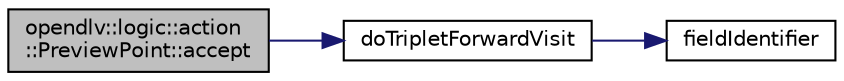 digraph "opendlv::logic::action::PreviewPoint::accept"
{
 // LATEX_PDF_SIZE
  edge [fontname="Helvetica",fontsize="10",labelfontname="Helvetica",labelfontsize="10"];
  node [fontname="Helvetica",fontsize="10",shape=record];
  rankdir="LR";
  Node1 [label="opendlv::logic::action\l::PreviewPoint::accept",height=0.2,width=0.4,color="black", fillcolor="grey75", style="filled", fontcolor="black",tooltip=" "];
  Node1 -> Node2 [color="midnightblue",fontsize="10",style="solid",fontname="Helvetica"];
  Node2 [label="doTripletForwardVisit",height=0.2,width=0.4,color="black", fillcolor="white", style="filled",URL="$opendlv-standard-message-set_8hpp.html#aee3f7bb867bb626a3ce9b8a1f4434c43",tooltip=" "];
  Node2 -> Node3 [color="midnightblue",fontsize="10",style="solid",fontname="Helvetica"];
  Node3 [label="fieldIdentifier",height=0.2,width=0.4,color="black", fillcolor="white", style="filled",URL="$cluon-complete_8hpp.html#afab98cfce6f426b1a7deea4ca827a245",tooltip=" "];
}
